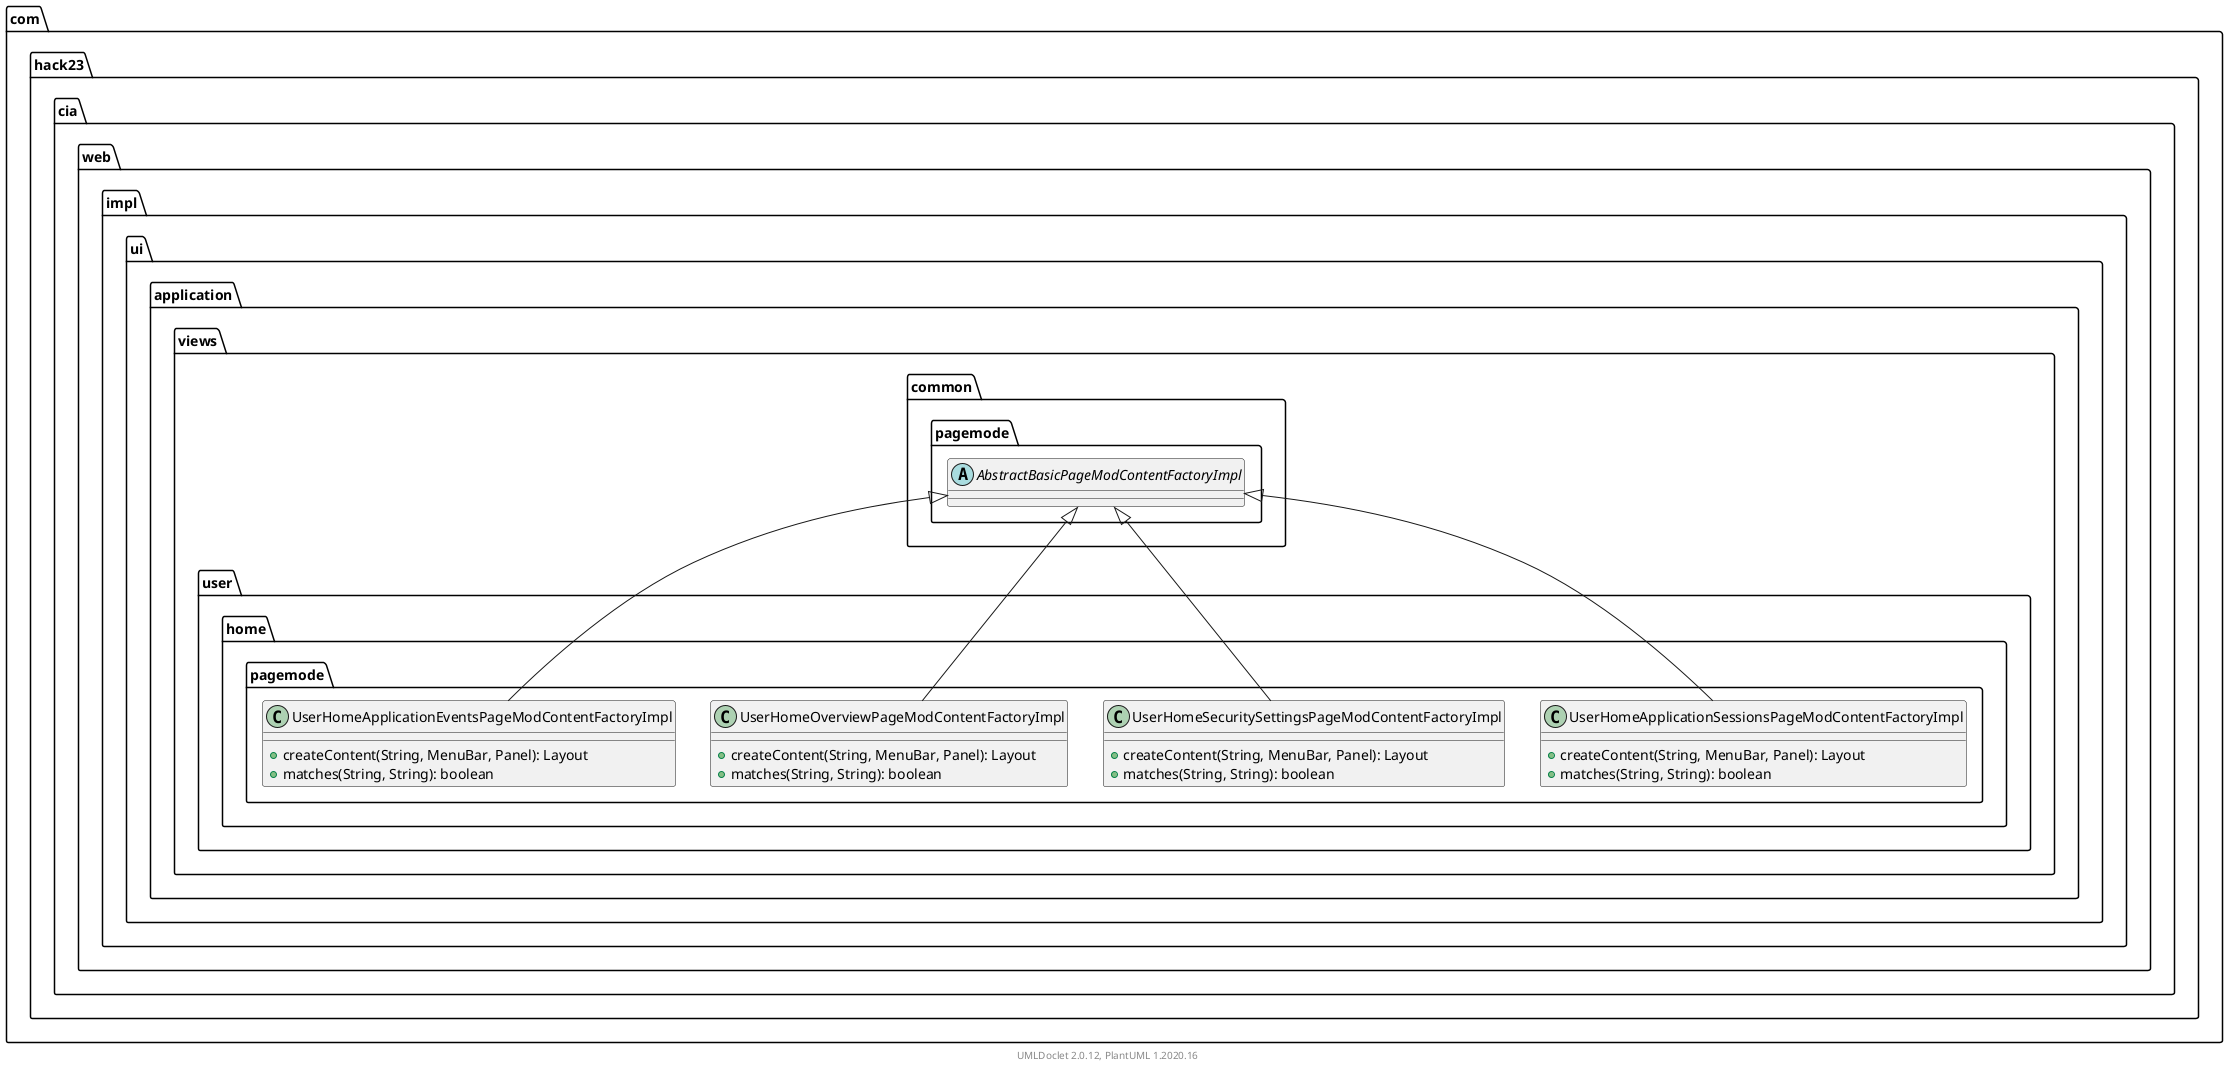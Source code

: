 @startuml
    namespace com.hack23.cia.web.impl.ui.application.views.user.home.pagemode {

        class UserHomeApplicationSessionsPageModContentFactoryImpl [[UserHomeApplicationSessionsPageModContentFactoryImpl.html]] {
            +createContent(String, MenuBar, Panel): Layout
            +matches(String, String): boolean
        }

        class UserHomeSecuritySettingsPageModContentFactoryImpl [[UserHomeSecuritySettingsPageModContentFactoryImpl.html]] {
            +createContent(String, MenuBar, Panel): Layout
            +matches(String, String): boolean
        }

        class UserHomeOverviewPageModContentFactoryImpl [[UserHomeOverviewPageModContentFactoryImpl.html]] {
            +createContent(String, MenuBar, Panel): Layout
            +matches(String, String): boolean
        }

        class UserHomeApplicationEventsPageModContentFactoryImpl [[UserHomeApplicationEventsPageModContentFactoryImpl.html]] {
            +createContent(String, MenuBar, Panel): Layout
            +matches(String, String): boolean
        }

        com.hack23.cia.web.impl.ui.application.views.common.pagemode.AbstractBasicPageModContentFactoryImpl <|-- UserHomeApplicationSessionsPageModContentFactoryImpl
        com.hack23.cia.web.impl.ui.application.views.common.pagemode.AbstractBasicPageModContentFactoryImpl <|-- UserHomeSecuritySettingsPageModContentFactoryImpl
        com.hack23.cia.web.impl.ui.application.views.common.pagemode.AbstractBasicPageModContentFactoryImpl <|-- UserHomeOverviewPageModContentFactoryImpl
        com.hack23.cia.web.impl.ui.application.views.common.pagemode.AbstractBasicPageModContentFactoryImpl <|-- UserHomeApplicationEventsPageModContentFactoryImpl
    }

    namespace com.hack23.cia.web.impl.ui.application.views.common.pagemode {
        abstract class AbstractBasicPageModContentFactoryImpl [[../../../common/pagemode/AbstractBasicPageModContentFactoryImpl.html]]
    }

    center footer UMLDoclet 2.0.12, PlantUML 1.2020.16
@enduml
